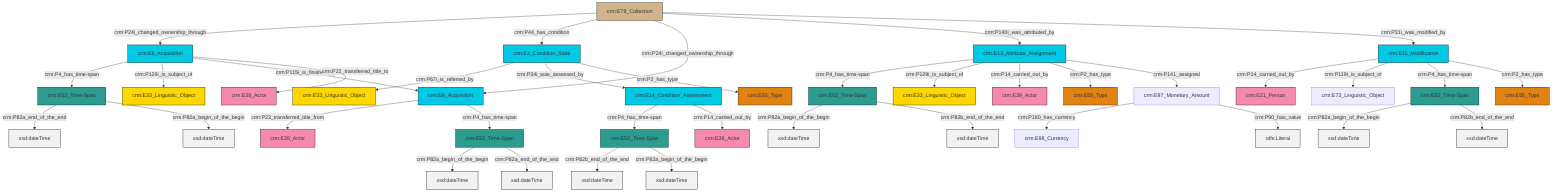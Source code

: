 graph TD
classDef Literal fill:#f2f2f2,stroke:#000000;
classDef CRM_Entity fill:#FFFFFF,stroke:#000000;
classDef Temporal_Entity fill:#00C9E6, stroke:#000000;
classDef Type fill:#E18312, stroke:#000000;
classDef Time-Span fill:#2C9C91, stroke:#000000;
classDef Appellation fill:#FFEB7F, stroke:#000000;
classDef Place fill:#008836, stroke:#000000;
classDef Persistent_Item fill:#B266B2, stroke:#000000;
classDef Conceptual_Object fill:#FFD700, stroke:#000000;
classDef Physical_Thing fill:#D2B48C, stroke:#000000;
classDef Actor fill:#f58aad, stroke:#000000;
classDef PC_Classes fill:#4ce600, stroke:#000000;
classDef Multi fill:#cccccc,stroke:#000000;

0["crm:E14_Condition_Assessment"]:::Temporal_Entity -->|crm:P4_has_time-span| 1["crm:E52_Time-Span"]:::Time-Span
4["crm:E52_Time-Span"]:::Time-Span -->|crm:P82a_begin_of_the_begin| 5[xsd:dateTime]:::Literal
6["crm:E11_Modification"]:::Temporal_Entity -->|crm:P14_carried_out_by| 7["crm:E21_Person"]:::Actor
8["crm:E8_Acquisition"]:::Temporal_Entity -->|crm:P4_has_time-span| 9["crm:E52_Time-Span"]:::Time-Span
10["crm:E13_Attribute_Assignment"]:::Temporal_Entity -->|crm:P4_has_time-span| 11["crm:E52_Time-Span"]:::Time-Span
0["crm:E14_Condition_Assessment"]:::Temporal_Entity -->|crm:P14_carried_out_by| 12["crm:E39_Actor"]:::Actor
10["crm:E13_Attribute_Assignment"]:::Temporal_Entity -->|crm:P129i_is_subject_of| 16["crm:E33_Linguistic_Object"]:::Conceptual_Object
17["crm:E8_Acquisition"]:::Temporal_Entity -->|crm:P23_transferred_title_from| 18["crm:E39_Actor"]:::Actor
6["crm:E11_Modification"]:::Temporal_Entity -->|crm:P119i_is_subject_of| 2["crm:E73_Linguistic_Object"]:::Default
10["crm:E13_Attribute_Assignment"]:::Temporal_Entity -->|crm:P14_carried_out_by| 19["crm:E39_Actor"]:::Actor
21["crm:E52_Time-Span"]:::Time-Span -->|crm:P82a_begin_of_the_begin| 23[xsd:dateTime]:::Literal
25["crm:E97_Monetary_Amount"]:::Default -->|crm:P180_has_currency| 26["crm:E98_Currency"]:::Default
27["crm:E3_Condition_State"]:::Temporal_Entity -->|crm:P67i_is_referred_by| 28["crm:E33_Linguistic_Object"]:::Conceptual_Object
1["crm:E52_Time-Span"]:::Time-Span -->|crm:P82b_end_of_the_end| 31[xsd:dateTime]:::Literal
25["crm:E97_Monetary_Amount"]:::Default -->|crm:P90_has_value| 34[rdfs:Literal]:::Literal
11["crm:E52_Time-Span"]:::Time-Span -->|crm:P82a_begin_of_the_begin| 35[xsd:dateTime]:::Literal
29["crm:E78_Collection"]:::Physical_Thing -->|crm:P24i_changed_ownership_through| 8["crm:E8_Acquisition"]:::Temporal_Entity
10["crm:E13_Attribute_Assignment"]:::Temporal_Entity -->|crm:P2_has_type| 13["crm:E55_Type"]:::Type
29["crm:E78_Collection"]:::Physical_Thing -->|crm:P44_has_condition| 27["crm:E3_Condition_State"]:::Temporal_Entity
21["crm:E52_Time-Span"]:::Time-Span -->|crm:P82b_end_of_the_end| 37[xsd:dateTime]:::Literal
29["crm:E78_Collection"]:::Physical_Thing -->|crm:P24i_changed_ownership_through| 17["crm:E8_Acquisition"]:::Temporal_Entity
29["crm:E78_Collection"]:::Physical_Thing -->|crm:P140i_was_attributed_by| 10["crm:E13_Attribute_Assignment"]:::Temporal_Entity
29["crm:E78_Collection"]:::Physical_Thing -->|crm:P31i_was_modified_by| 6["crm:E11_Modification"]:::Temporal_Entity
1["crm:E52_Time-Span"]:::Time-Span -->|crm:P82a_begin_of_the_begin| 40[xsd:dateTime]:::Literal
27["crm:E3_Condition_State"]:::Temporal_Entity -->|crm:P34i_was_assessed_by| 0["crm:E14_Condition_Assessment"]:::Temporal_Entity
27["crm:E3_Condition_State"]:::Temporal_Entity -->|crm:P2_has_type| 46["crm:E55_Type"]:::Type
11["crm:E52_Time-Span"]:::Time-Span -->|crm:P82b_end_of_the_end| 47[xsd:dateTime]:::Literal
8["crm:E8_Acquisition"]:::Temporal_Entity -->|crm:P129i_is_subject_of| 48["crm:E33_Linguistic_Object"]:::Conceptual_Object
10["crm:E13_Attribute_Assignment"]:::Temporal_Entity -->|crm:P141_assigned| 25["crm:E97_Monetary_Amount"]:::Default
6["crm:E11_Modification"]:::Temporal_Entity -->|crm:P4_has_time-span| 21["crm:E52_Time-Span"]:::Time-Span
9["crm:E52_Time-Span"]:::Time-Span -->|crm:P82a_end_of_the_end| 53[xsd:dateTime]:::Literal
6["crm:E11_Modification"]:::Temporal_Entity -->|crm:P2_has_type| 42["crm:E55_Type"]:::Type
17["crm:E8_Acquisition"]:::Temporal_Entity -->|crm:P4_has_time-span| 4["crm:E52_Time-Span"]:::Time-Span
8["crm:E8_Acquisition"]:::Temporal_Entity -->|crm:P115i_is_finished_by| 17["crm:E8_Acquisition"]:::Temporal_Entity
9["crm:E52_Time-Span"]:::Time-Span -->|crm:P82a_begin_of_the_begin| 59[xsd:dateTime]:::Literal
4["crm:E52_Time-Span"]:::Time-Span -->|crm:P82a_end_of_the_end| 60[xsd:dateTime]:::Literal
8["crm:E8_Acquisition"]:::Temporal_Entity -->|crm:P22_transferred_title_to| 49["crm:E39_Actor"]:::Actor